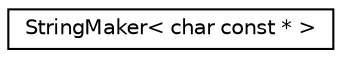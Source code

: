 digraph "Graphical Class Hierarchy"
{
  edge [fontname="Helvetica",fontsize="10",labelfontname="Helvetica",labelfontsize="10"];
  node [fontname="Helvetica",fontsize="10",shape=record];
  rankdir="LR";
  Node1 [label="StringMaker\< char const * \>",height=0.2,width=0.4,color="black", fillcolor="white", style="filled",URL="$structCatch_1_1StringMaker_3_01char_01const_01_5_01_4.html"];
}

